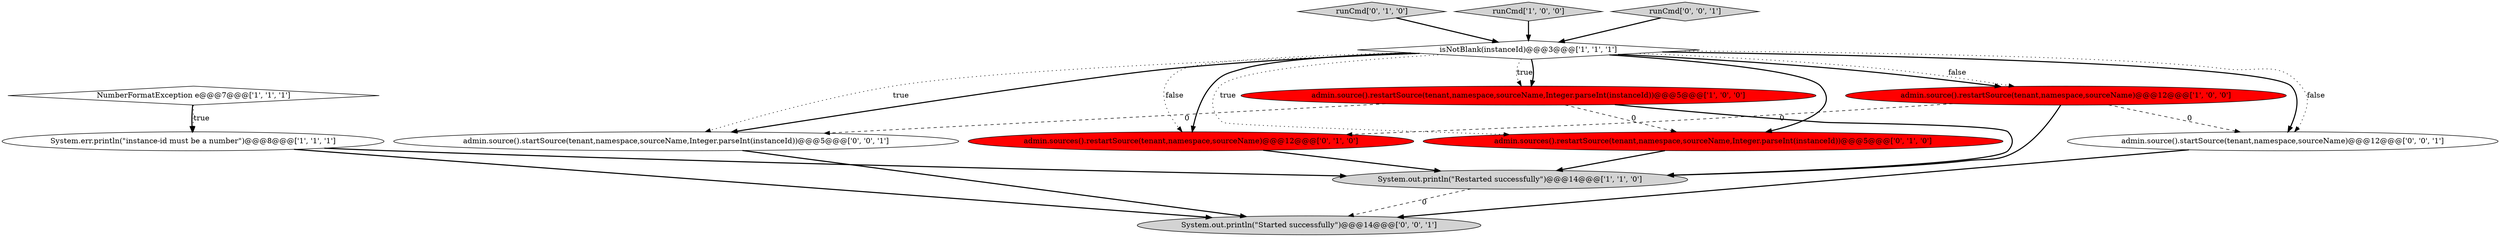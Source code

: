 digraph {
7 [style = filled, label = "admin.sources().restartSource(tenant,namespace,sourceName)@@@12@@@['0', '1', '0']", fillcolor = red, shape = ellipse image = "AAA1AAABBB2BBB"];
4 [style = filled, label = "admin.source().restartSource(tenant,namespace,sourceName,Integer.parseInt(instanceId))@@@5@@@['1', '0', '0']", fillcolor = red, shape = ellipse image = "AAA1AAABBB1BBB"];
12 [style = filled, label = "System.out.println(\"Started successfully\")@@@14@@@['0', '0', '1']", fillcolor = lightgray, shape = ellipse image = "AAA0AAABBB3BBB"];
0 [style = filled, label = "NumberFormatException e@@@7@@@['1', '1', '1']", fillcolor = white, shape = diamond image = "AAA0AAABBB1BBB"];
2 [style = filled, label = "admin.source().restartSource(tenant,namespace,sourceName)@@@12@@@['1', '0', '0']", fillcolor = red, shape = ellipse image = "AAA1AAABBB1BBB"];
6 [style = filled, label = "System.err.println(\"instance-id must be a number\")@@@8@@@['1', '1', '1']", fillcolor = white, shape = ellipse image = "AAA0AAABBB1BBB"];
9 [style = filled, label = "runCmd['0', '1', '0']", fillcolor = lightgray, shape = diamond image = "AAA0AAABBB2BBB"];
13 [style = filled, label = "admin.source().startSource(tenant,namespace,sourceName,Integer.parseInt(instanceId))@@@5@@@['0', '0', '1']", fillcolor = white, shape = ellipse image = "AAA0AAABBB3BBB"];
8 [style = filled, label = "admin.sources().restartSource(tenant,namespace,sourceName,Integer.parseInt(instanceId))@@@5@@@['0', '1', '0']", fillcolor = red, shape = ellipse image = "AAA1AAABBB2BBB"];
11 [style = filled, label = "admin.source().startSource(tenant,namespace,sourceName)@@@12@@@['0', '0', '1']", fillcolor = white, shape = ellipse image = "AAA0AAABBB3BBB"];
3 [style = filled, label = "isNotBlank(instanceId)@@@3@@@['1', '1', '1']", fillcolor = white, shape = diamond image = "AAA0AAABBB1BBB"];
5 [style = filled, label = "runCmd['1', '0', '0']", fillcolor = lightgray, shape = diamond image = "AAA0AAABBB1BBB"];
1 [style = filled, label = "System.out.println(\"Restarted successfully\")@@@14@@@['1', '1', '0']", fillcolor = lightgray, shape = ellipse image = "AAA0AAABBB1BBB"];
10 [style = filled, label = "runCmd['0', '0', '1']", fillcolor = lightgray, shape = diamond image = "AAA0AAABBB3BBB"];
5->3 [style = bold, label=""];
7->1 [style = bold, label=""];
0->6 [style = bold, label=""];
2->1 [style = bold, label=""];
3->11 [style = bold, label=""];
3->4 [style = dotted, label="true"];
3->7 [style = dotted, label="false"];
10->3 [style = bold, label=""];
11->12 [style = bold, label=""];
2->7 [style = dashed, label="0"];
0->6 [style = dotted, label="true"];
3->4 [style = bold, label=""];
8->1 [style = bold, label=""];
6->1 [style = bold, label=""];
1->12 [style = dashed, label="0"];
13->12 [style = bold, label=""];
3->2 [style = bold, label=""];
3->7 [style = bold, label=""];
3->11 [style = dotted, label="false"];
3->8 [style = bold, label=""];
4->8 [style = dashed, label="0"];
3->13 [style = bold, label=""];
9->3 [style = bold, label=""];
2->11 [style = dashed, label="0"];
4->1 [style = bold, label=""];
4->13 [style = dashed, label="0"];
3->8 [style = dotted, label="true"];
3->2 [style = dotted, label="false"];
3->13 [style = dotted, label="true"];
6->12 [style = bold, label=""];
}
